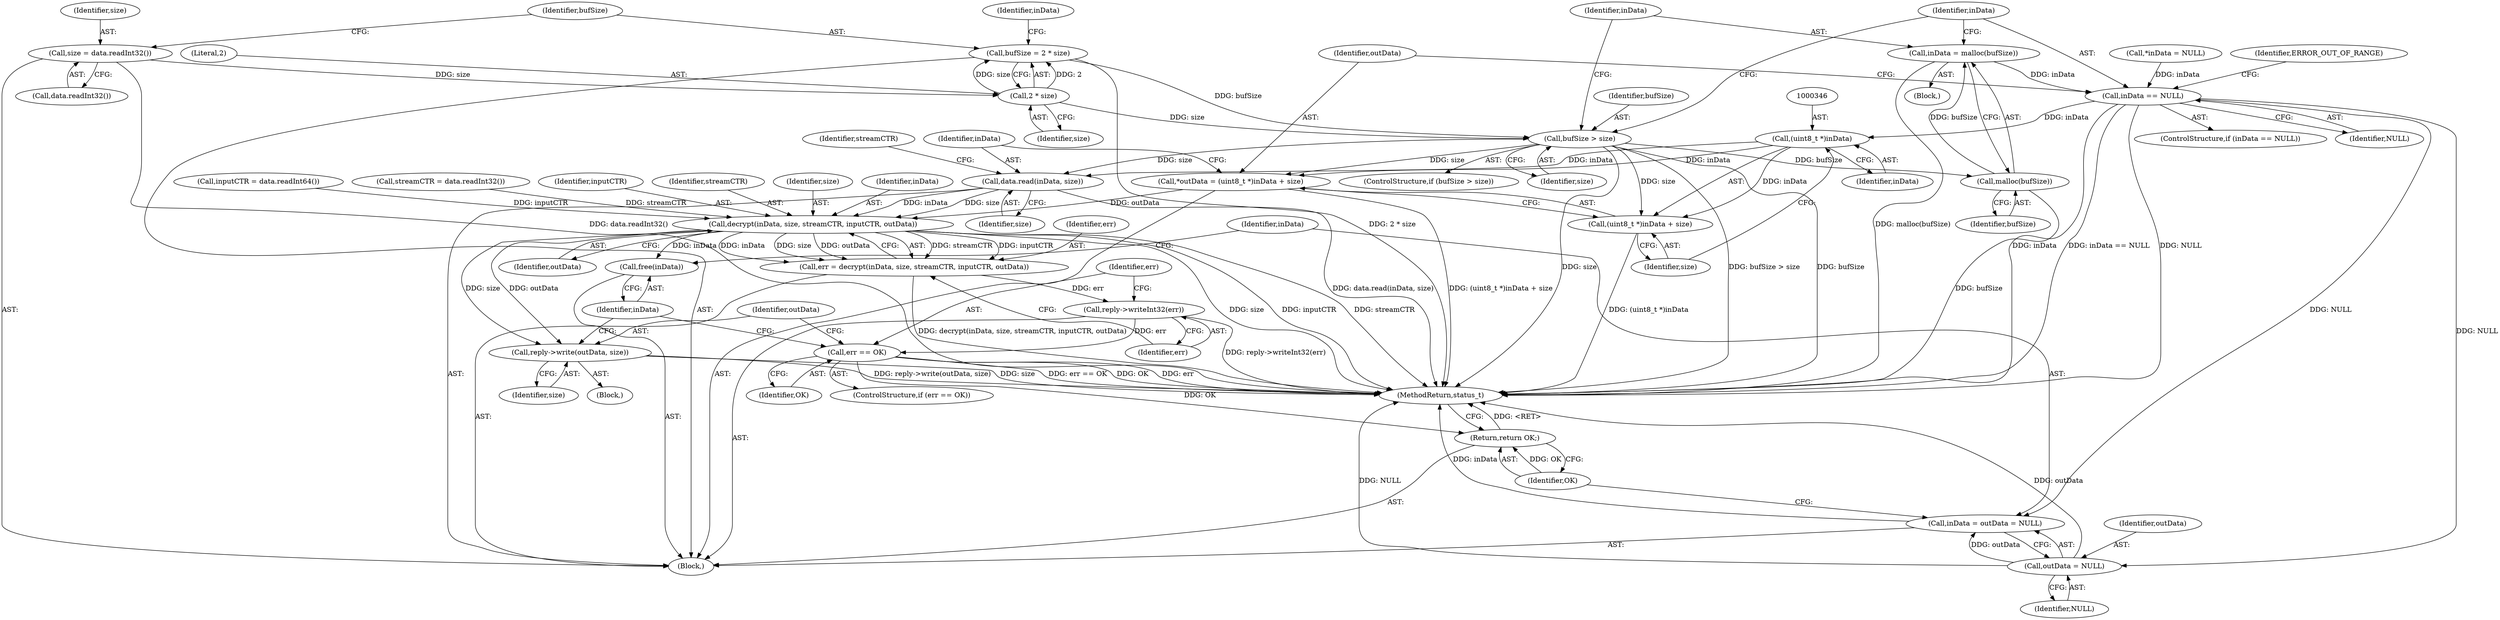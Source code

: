 digraph "0_Android_9667e3eff2d34c3797c3b529370de47b2c1f1bf6@API" {
"1000328" [label="(Call,inData = malloc(bufSize))"];
"1000330" [label="(Call,malloc(bufSize))"];
"1000324" [label="(Call,bufSize > size)"];
"1000314" [label="(Call,bufSize = 2 * size)"];
"1000316" [label="(Call,2 * size)"];
"1000310" [label="(Call,size = data.readInt32())"];
"1000333" [label="(Call,inData == NULL)"];
"1000345" [label="(Call,(uint8_t *)inData)"];
"1000342" [label="(Call,*outData = (uint8_t *)inData + size)"];
"1000363" [label="(Call,decrypt(inData, size, streamCTR, inputCTR, outData))"];
"1000361" [label="(Call,err = decrypt(inData, size, streamCTR, inputCTR, outData))"];
"1000369" [label="(Call,reply->writeInt32(err))"];
"1000372" [label="(Call,err == OK)"];
"1000386" [label="(Return,return OK;)"];
"1000376" [label="(Call,reply->write(outData, size))"];
"1000379" [label="(Call,free(inData))"];
"1000344" [label="(Call,(uint8_t *)inData + size)"];
"1000349" [label="(Call,data.read(inData, size))"];
"1000381" [label="(Call,inData = outData = NULL)"];
"1000383" [label="(Call,outData = NULL)"];
"1000353" [label="(Call,streamCTR = data.readInt32())"];
"1000334" [label="(Identifier,inData)"];
"1000367" [label="(Identifier,inputCTR)"];
"1000335" [label="(Identifier,NULL)"];
"1000386" [label="(Return,return OK;)"];
"1000314" [label="(Call,bufSize = 2 * size)"];
"1000369" [label="(Call,reply->writeInt32(err))"];
"1000350" [label="(Identifier,inData)"];
"1000385" [label="(Identifier,NULL)"];
"1000321" [label="(Identifier,inData)"];
"1000310" [label="(Call,size = data.readInt32())"];
"1000311" [label="(Identifier,size)"];
"1000323" [label="(ControlStructure,if (bufSize > size))"];
"1000317" [label="(Literal,2)"];
"1000381" [label="(Call,inData = outData = NULL)"];
"1000325" [label="(Identifier,bufSize)"];
"1000374" [label="(Identifier,OK)"];
"1000349" [label="(Call,data.read(inData, size))"];
"1000320" [label="(Call,*inData = NULL)"];
"1000387" [label="(Identifier,OK)"];
"1000368" [label="(Identifier,outData)"];
"1000345" [label="(Call,(uint8_t *)inData)"];
"1000328" [label="(Call,inData = malloc(bufSize))"];
"1000333" [label="(Call,inData == NULL)"];
"1000379" [label="(Call,free(inData))"];
"1000366" [label="(Identifier,streamCTR)"];
"1000363" [label="(Call,decrypt(inData, size, streamCTR, inputCTR, outData))"];
"1000395" [label="(MethodReturn,status_t)"];
"1000324" [label="(Call,bufSize > size)"];
"1000364" [label="(Identifier,inData)"];
"1000312" [label="(Call,data.readInt32())"];
"1000326" [label="(Identifier,size)"];
"1000371" [label="(ControlStructure,if (err == OK))"];
"1000380" [label="(Identifier,inData)"];
"1000315" [label="(Identifier,bufSize)"];
"1000384" [label="(Identifier,outData)"];
"1000308" [label="(Block,)"];
"1000362" [label="(Identifier,err)"];
"1000370" [label="(Identifier,err)"];
"1000378" [label="(Identifier,size)"];
"1000373" [label="(Identifier,err)"];
"1000382" [label="(Identifier,inData)"];
"1000354" [label="(Identifier,streamCTR)"];
"1000383" [label="(Call,outData = NULL)"];
"1000332" [label="(ControlStructure,if (inData == NULL))"];
"1000376" [label="(Call,reply->write(outData, size))"];
"1000344" [label="(Call,(uint8_t *)inData + size)"];
"1000329" [label="(Identifier,inData)"];
"1000318" [label="(Identifier,size)"];
"1000330" [label="(Call,malloc(bufSize))"];
"1000327" [label="(Block,)"];
"1000365" [label="(Identifier,size)"];
"1000372" [label="(Call,err == OK)"];
"1000375" [label="(Block,)"];
"1000348" [label="(Identifier,size)"];
"1000331" [label="(Identifier,bufSize)"];
"1000342" [label="(Call,*outData = (uint8_t *)inData + size)"];
"1000343" [label="(Identifier,outData)"];
"1000361" [label="(Call,err = decrypt(inData, size, streamCTR, inputCTR, outData))"];
"1000377" [label="(Identifier,outData)"];
"1000338" [label="(Identifier,ERROR_OUT_OF_RANGE)"];
"1000351" [label="(Identifier,size)"];
"1000316" [label="(Call,2 * size)"];
"1000347" [label="(Identifier,inData)"];
"1000357" [label="(Call,inputCTR = data.readInt64())"];
"1000328" -> "1000327"  [label="AST: "];
"1000328" -> "1000330"  [label="CFG: "];
"1000329" -> "1000328"  [label="AST: "];
"1000330" -> "1000328"  [label="AST: "];
"1000334" -> "1000328"  [label="CFG: "];
"1000328" -> "1000395"  [label="DDG: malloc(bufSize)"];
"1000330" -> "1000328"  [label="DDG: bufSize"];
"1000328" -> "1000333"  [label="DDG: inData"];
"1000330" -> "1000331"  [label="CFG: "];
"1000331" -> "1000330"  [label="AST: "];
"1000330" -> "1000395"  [label="DDG: bufSize"];
"1000324" -> "1000330"  [label="DDG: bufSize"];
"1000324" -> "1000323"  [label="AST: "];
"1000324" -> "1000326"  [label="CFG: "];
"1000325" -> "1000324"  [label="AST: "];
"1000326" -> "1000324"  [label="AST: "];
"1000329" -> "1000324"  [label="CFG: "];
"1000334" -> "1000324"  [label="CFG: "];
"1000324" -> "1000395"  [label="DDG: size"];
"1000324" -> "1000395"  [label="DDG: bufSize > size"];
"1000324" -> "1000395"  [label="DDG: bufSize"];
"1000314" -> "1000324"  [label="DDG: bufSize"];
"1000316" -> "1000324"  [label="DDG: size"];
"1000324" -> "1000342"  [label="DDG: size"];
"1000324" -> "1000344"  [label="DDG: size"];
"1000324" -> "1000349"  [label="DDG: size"];
"1000314" -> "1000308"  [label="AST: "];
"1000314" -> "1000316"  [label="CFG: "];
"1000315" -> "1000314"  [label="AST: "];
"1000316" -> "1000314"  [label="AST: "];
"1000321" -> "1000314"  [label="CFG: "];
"1000314" -> "1000395"  [label="DDG: 2 * size"];
"1000316" -> "1000314"  [label="DDG: 2"];
"1000316" -> "1000314"  [label="DDG: size"];
"1000316" -> "1000318"  [label="CFG: "];
"1000317" -> "1000316"  [label="AST: "];
"1000318" -> "1000316"  [label="AST: "];
"1000310" -> "1000316"  [label="DDG: size"];
"1000310" -> "1000308"  [label="AST: "];
"1000310" -> "1000312"  [label="CFG: "];
"1000311" -> "1000310"  [label="AST: "];
"1000312" -> "1000310"  [label="AST: "];
"1000315" -> "1000310"  [label="CFG: "];
"1000310" -> "1000395"  [label="DDG: data.readInt32()"];
"1000333" -> "1000332"  [label="AST: "];
"1000333" -> "1000335"  [label="CFG: "];
"1000334" -> "1000333"  [label="AST: "];
"1000335" -> "1000333"  [label="AST: "];
"1000338" -> "1000333"  [label="CFG: "];
"1000343" -> "1000333"  [label="CFG: "];
"1000333" -> "1000395"  [label="DDG: inData"];
"1000333" -> "1000395"  [label="DDG: inData == NULL"];
"1000333" -> "1000395"  [label="DDG: NULL"];
"1000320" -> "1000333"  [label="DDG: inData"];
"1000333" -> "1000345"  [label="DDG: inData"];
"1000333" -> "1000381"  [label="DDG: NULL"];
"1000333" -> "1000383"  [label="DDG: NULL"];
"1000345" -> "1000344"  [label="AST: "];
"1000345" -> "1000347"  [label="CFG: "];
"1000346" -> "1000345"  [label="AST: "];
"1000347" -> "1000345"  [label="AST: "];
"1000348" -> "1000345"  [label="CFG: "];
"1000345" -> "1000342"  [label="DDG: inData"];
"1000345" -> "1000344"  [label="DDG: inData"];
"1000345" -> "1000349"  [label="DDG: inData"];
"1000342" -> "1000308"  [label="AST: "];
"1000342" -> "1000344"  [label="CFG: "];
"1000343" -> "1000342"  [label="AST: "];
"1000344" -> "1000342"  [label="AST: "];
"1000350" -> "1000342"  [label="CFG: "];
"1000342" -> "1000395"  [label="DDG: (uint8_t *)inData + size"];
"1000342" -> "1000363"  [label="DDG: outData"];
"1000363" -> "1000361"  [label="AST: "];
"1000363" -> "1000368"  [label="CFG: "];
"1000364" -> "1000363"  [label="AST: "];
"1000365" -> "1000363"  [label="AST: "];
"1000366" -> "1000363"  [label="AST: "];
"1000367" -> "1000363"  [label="AST: "];
"1000368" -> "1000363"  [label="AST: "];
"1000361" -> "1000363"  [label="CFG: "];
"1000363" -> "1000395"  [label="DDG: size"];
"1000363" -> "1000395"  [label="DDG: inputCTR"];
"1000363" -> "1000395"  [label="DDG: streamCTR"];
"1000363" -> "1000361"  [label="DDG: streamCTR"];
"1000363" -> "1000361"  [label="DDG: inputCTR"];
"1000363" -> "1000361"  [label="DDG: inData"];
"1000363" -> "1000361"  [label="DDG: size"];
"1000363" -> "1000361"  [label="DDG: outData"];
"1000349" -> "1000363"  [label="DDG: inData"];
"1000349" -> "1000363"  [label="DDG: size"];
"1000353" -> "1000363"  [label="DDG: streamCTR"];
"1000357" -> "1000363"  [label="DDG: inputCTR"];
"1000363" -> "1000376"  [label="DDG: outData"];
"1000363" -> "1000376"  [label="DDG: size"];
"1000363" -> "1000379"  [label="DDG: inData"];
"1000361" -> "1000308"  [label="AST: "];
"1000362" -> "1000361"  [label="AST: "];
"1000370" -> "1000361"  [label="CFG: "];
"1000361" -> "1000395"  [label="DDG: decrypt(inData, size, streamCTR, inputCTR, outData)"];
"1000361" -> "1000369"  [label="DDG: err"];
"1000369" -> "1000308"  [label="AST: "];
"1000369" -> "1000370"  [label="CFG: "];
"1000370" -> "1000369"  [label="AST: "];
"1000373" -> "1000369"  [label="CFG: "];
"1000369" -> "1000395"  [label="DDG: reply->writeInt32(err)"];
"1000369" -> "1000372"  [label="DDG: err"];
"1000372" -> "1000371"  [label="AST: "];
"1000372" -> "1000374"  [label="CFG: "];
"1000373" -> "1000372"  [label="AST: "];
"1000374" -> "1000372"  [label="AST: "];
"1000377" -> "1000372"  [label="CFG: "];
"1000380" -> "1000372"  [label="CFG: "];
"1000372" -> "1000395"  [label="DDG: err"];
"1000372" -> "1000395"  [label="DDG: err == OK"];
"1000372" -> "1000395"  [label="DDG: OK"];
"1000372" -> "1000386"  [label="DDG: OK"];
"1000386" -> "1000308"  [label="AST: "];
"1000386" -> "1000387"  [label="CFG: "];
"1000387" -> "1000386"  [label="AST: "];
"1000395" -> "1000386"  [label="CFG: "];
"1000386" -> "1000395"  [label="DDG: <RET>"];
"1000387" -> "1000386"  [label="DDG: OK"];
"1000376" -> "1000375"  [label="AST: "];
"1000376" -> "1000378"  [label="CFG: "];
"1000377" -> "1000376"  [label="AST: "];
"1000378" -> "1000376"  [label="AST: "];
"1000380" -> "1000376"  [label="CFG: "];
"1000376" -> "1000395"  [label="DDG: reply->write(outData, size)"];
"1000376" -> "1000395"  [label="DDG: size"];
"1000379" -> "1000308"  [label="AST: "];
"1000379" -> "1000380"  [label="CFG: "];
"1000380" -> "1000379"  [label="AST: "];
"1000382" -> "1000379"  [label="CFG: "];
"1000344" -> "1000348"  [label="CFG: "];
"1000348" -> "1000344"  [label="AST: "];
"1000344" -> "1000395"  [label="DDG: (uint8_t *)inData"];
"1000349" -> "1000308"  [label="AST: "];
"1000349" -> "1000351"  [label="CFG: "];
"1000350" -> "1000349"  [label="AST: "];
"1000351" -> "1000349"  [label="AST: "];
"1000354" -> "1000349"  [label="CFG: "];
"1000349" -> "1000395"  [label="DDG: data.read(inData, size)"];
"1000381" -> "1000308"  [label="AST: "];
"1000381" -> "1000383"  [label="CFG: "];
"1000382" -> "1000381"  [label="AST: "];
"1000383" -> "1000381"  [label="AST: "];
"1000387" -> "1000381"  [label="CFG: "];
"1000381" -> "1000395"  [label="DDG: inData"];
"1000383" -> "1000381"  [label="DDG: outData"];
"1000383" -> "1000385"  [label="CFG: "];
"1000384" -> "1000383"  [label="AST: "];
"1000385" -> "1000383"  [label="AST: "];
"1000383" -> "1000395"  [label="DDG: outData"];
"1000383" -> "1000395"  [label="DDG: NULL"];
}
